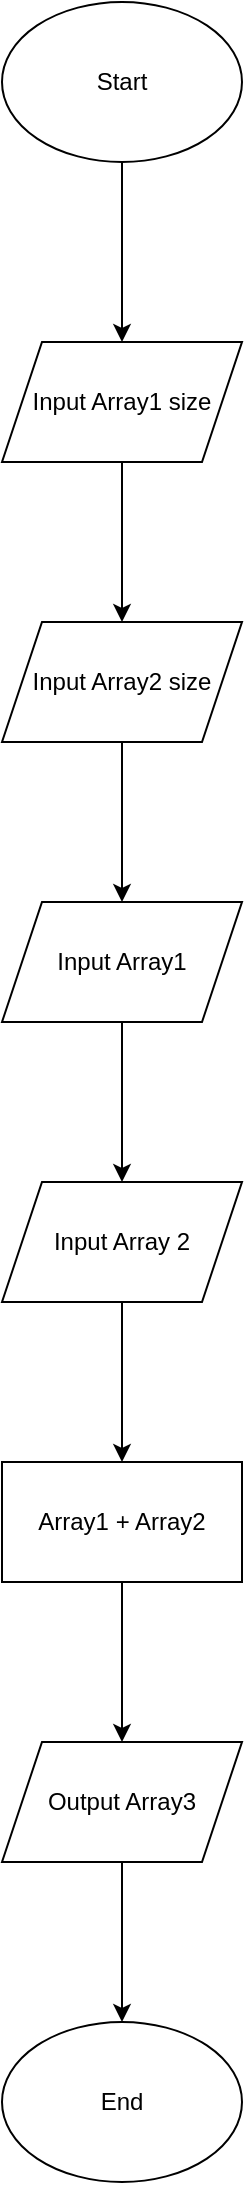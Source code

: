 <mxfile version="25.0.1">
  <diagram name="หน้า-1" id="q33fGXlhKvZPX137ER_j">
    <mxGraphModel dx="1050" dy="530" grid="1" gridSize="10" guides="1" tooltips="1" connect="1" arrows="1" fold="1" page="1" pageScale="1" pageWidth="827" pageHeight="1169" math="0" shadow="0">
      <root>
        <mxCell id="0" />
        <mxCell id="1" parent="0" />
        <mxCell id="6RFmOX3spmc2MOoNMdzf-3" value="" style="edgeStyle=orthogonalEdgeStyle;rounded=0;orthogonalLoop=1;jettySize=auto;html=1;" edge="1" parent="1" source="6RFmOX3spmc2MOoNMdzf-1" target="6RFmOX3spmc2MOoNMdzf-2">
          <mxGeometry relative="1" as="geometry" />
        </mxCell>
        <mxCell id="6RFmOX3spmc2MOoNMdzf-1" value="Start" style="ellipse;whiteSpace=wrap;html=1;" vertex="1" parent="1">
          <mxGeometry x="354" y="10" width="120" height="80" as="geometry" />
        </mxCell>
        <mxCell id="6RFmOX3spmc2MOoNMdzf-5" value="" style="edgeStyle=orthogonalEdgeStyle;rounded=0;orthogonalLoop=1;jettySize=auto;html=1;" edge="1" parent="1" source="6RFmOX3spmc2MOoNMdzf-2" target="6RFmOX3spmc2MOoNMdzf-4">
          <mxGeometry relative="1" as="geometry" />
        </mxCell>
        <mxCell id="6RFmOX3spmc2MOoNMdzf-2" value="Input Array1 size" style="shape=parallelogram;perimeter=parallelogramPerimeter;whiteSpace=wrap;html=1;fixedSize=1;" vertex="1" parent="1">
          <mxGeometry x="354" y="180" width="120" height="60" as="geometry" />
        </mxCell>
        <mxCell id="6RFmOX3spmc2MOoNMdzf-7" value="" style="edgeStyle=orthogonalEdgeStyle;rounded=0;orthogonalLoop=1;jettySize=auto;html=1;" edge="1" parent="1" source="6RFmOX3spmc2MOoNMdzf-4" target="6RFmOX3spmc2MOoNMdzf-6">
          <mxGeometry relative="1" as="geometry" />
        </mxCell>
        <mxCell id="6RFmOX3spmc2MOoNMdzf-4" value="Input Array2 size" style="shape=parallelogram;perimeter=parallelogramPerimeter;whiteSpace=wrap;html=1;fixedSize=1;" vertex="1" parent="1">
          <mxGeometry x="354" y="320" width="120" height="60" as="geometry" />
        </mxCell>
        <mxCell id="6RFmOX3spmc2MOoNMdzf-10" value="" style="edgeStyle=orthogonalEdgeStyle;rounded=0;orthogonalLoop=1;jettySize=auto;html=1;" edge="1" parent="1" source="6RFmOX3spmc2MOoNMdzf-6" target="6RFmOX3spmc2MOoNMdzf-9">
          <mxGeometry relative="1" as="geometry" />
        </mxCell>
        <mxCell id="6RFmOX3spmc2MOoNMdzf-6" value="Input Array1" style="shape=parallelogram;perimeter=parallelogramPerimeter;whiteSpace=wrap;html=1;fixedSize=1;" vertex="1" parent="1">
          <mxGeometry x="354" y="460" width="120" height="60" as="geometry" />
        </mxCell>
        <mxCell id="6RFmOX3spmc2MOoNMdzf-8" style="edgeStyle=orthogonalEdgeStyle;rounded=0;orthogonalLoop=1;jettySize=auto;html=1;exitX=0.5;exitY=1;exitDx=0;exitDy=0;" edge="1" parent="1" source="6RFmOX3spmc2MOoNMdzf-6" target="6RFmOX3spmc2MOoNMdzf-6">
          <mxGeometry relative="1" as="geometry" />
        </mxCell>
        <mxCell id="6RFmOX3spmc2MOoNMdzf-12" value="" style="edgeStyle=orthogonalEdgeStyle;rounded=0;orthogonalLoop=1;jettySize=auto;html=1;" edge="1" parent="1" source="6RFmOX3spmc2MOoNMdzf-9" target="6RFmOX3spmc2MOoNMdzf-11">
          <mxGeometry relative="1" as="geometry" />
        </mxCell>
        <mxCell id="6RFmOX3spmc2MOoNMdzf-9" value="Input Array 2" style="shape=parallelogram;perimeter=parallelogramPerimeter;whiteSpace=wrap;html=1;fixedSize=1;" vertex="1" parent="1">
          <mxGeometry x="354" y="600" width="120" height="60" as="geometry" />
        </mxCell>
        <mxCell id="6RFmOX3spmc2MOoNMdzf-14" value="" style="edgeStyle=orthogonalEdgeStyle;rounded=0;orthogonalLoop=1;jettySize=auto;html=1;" edge="1" parent="1" source="6RFmOX3spmc2MOoNMdzf-11" target="6RFmOX3spmc2MOoNMdzf-13">
          <mxGeometry relative="1" as="geometry" />
        </mxCell>
        <mxCell id="6RFmOX3spmc2MOoNMdzf-11" value="Array1 + Array2" style="whiteSpace=wrap;html=1;" vertex="1" parent="1">
          <mxGeometry x="354" y="740" width="120" height="60" as="geometry" />
        </mxCell>
        <mxCell id="6RFmOX3spmc2MOoNMdzf-16" value="" style="edgeStyle=orthogonalEdgeStyle;rounded=0;orthogonalLoop=1;jettySize=auto;html=1;" edge="1" parent="1" source="6RFmOX3spmc2MOoNMdzf-13" target="6RFmOX3spmc2MOoNMdzf-15">
          <mxGeometry relative="1" as="geometry" />
        </mxCell>
        <mxCell id="6RFmOX3spmc2MOoNMdzf-13" value="Output Array3" style="shape=parallelogram;perimeter=parallelogramPerimeter;whiteSpace=wrap;html=1;fixedSize=1;" vertex="1" parent="1">
          <mxGeometry x="354" y="880" width="120" height="60" as="geometry" />
        </mxCell>
        <mxCell id="6RFmOX3spmc2MOoNMdzf-15" value="End" style="ellipse;whiteSpace=wrap;html=1;" vertex="1" parent="1">
          <mxGeometry x="354" y="1020" width="120" height="80" as="geometry" />
        </mxCell>
      </root>
    </mxGraphModel>
  </diagram>
</mxfile>
